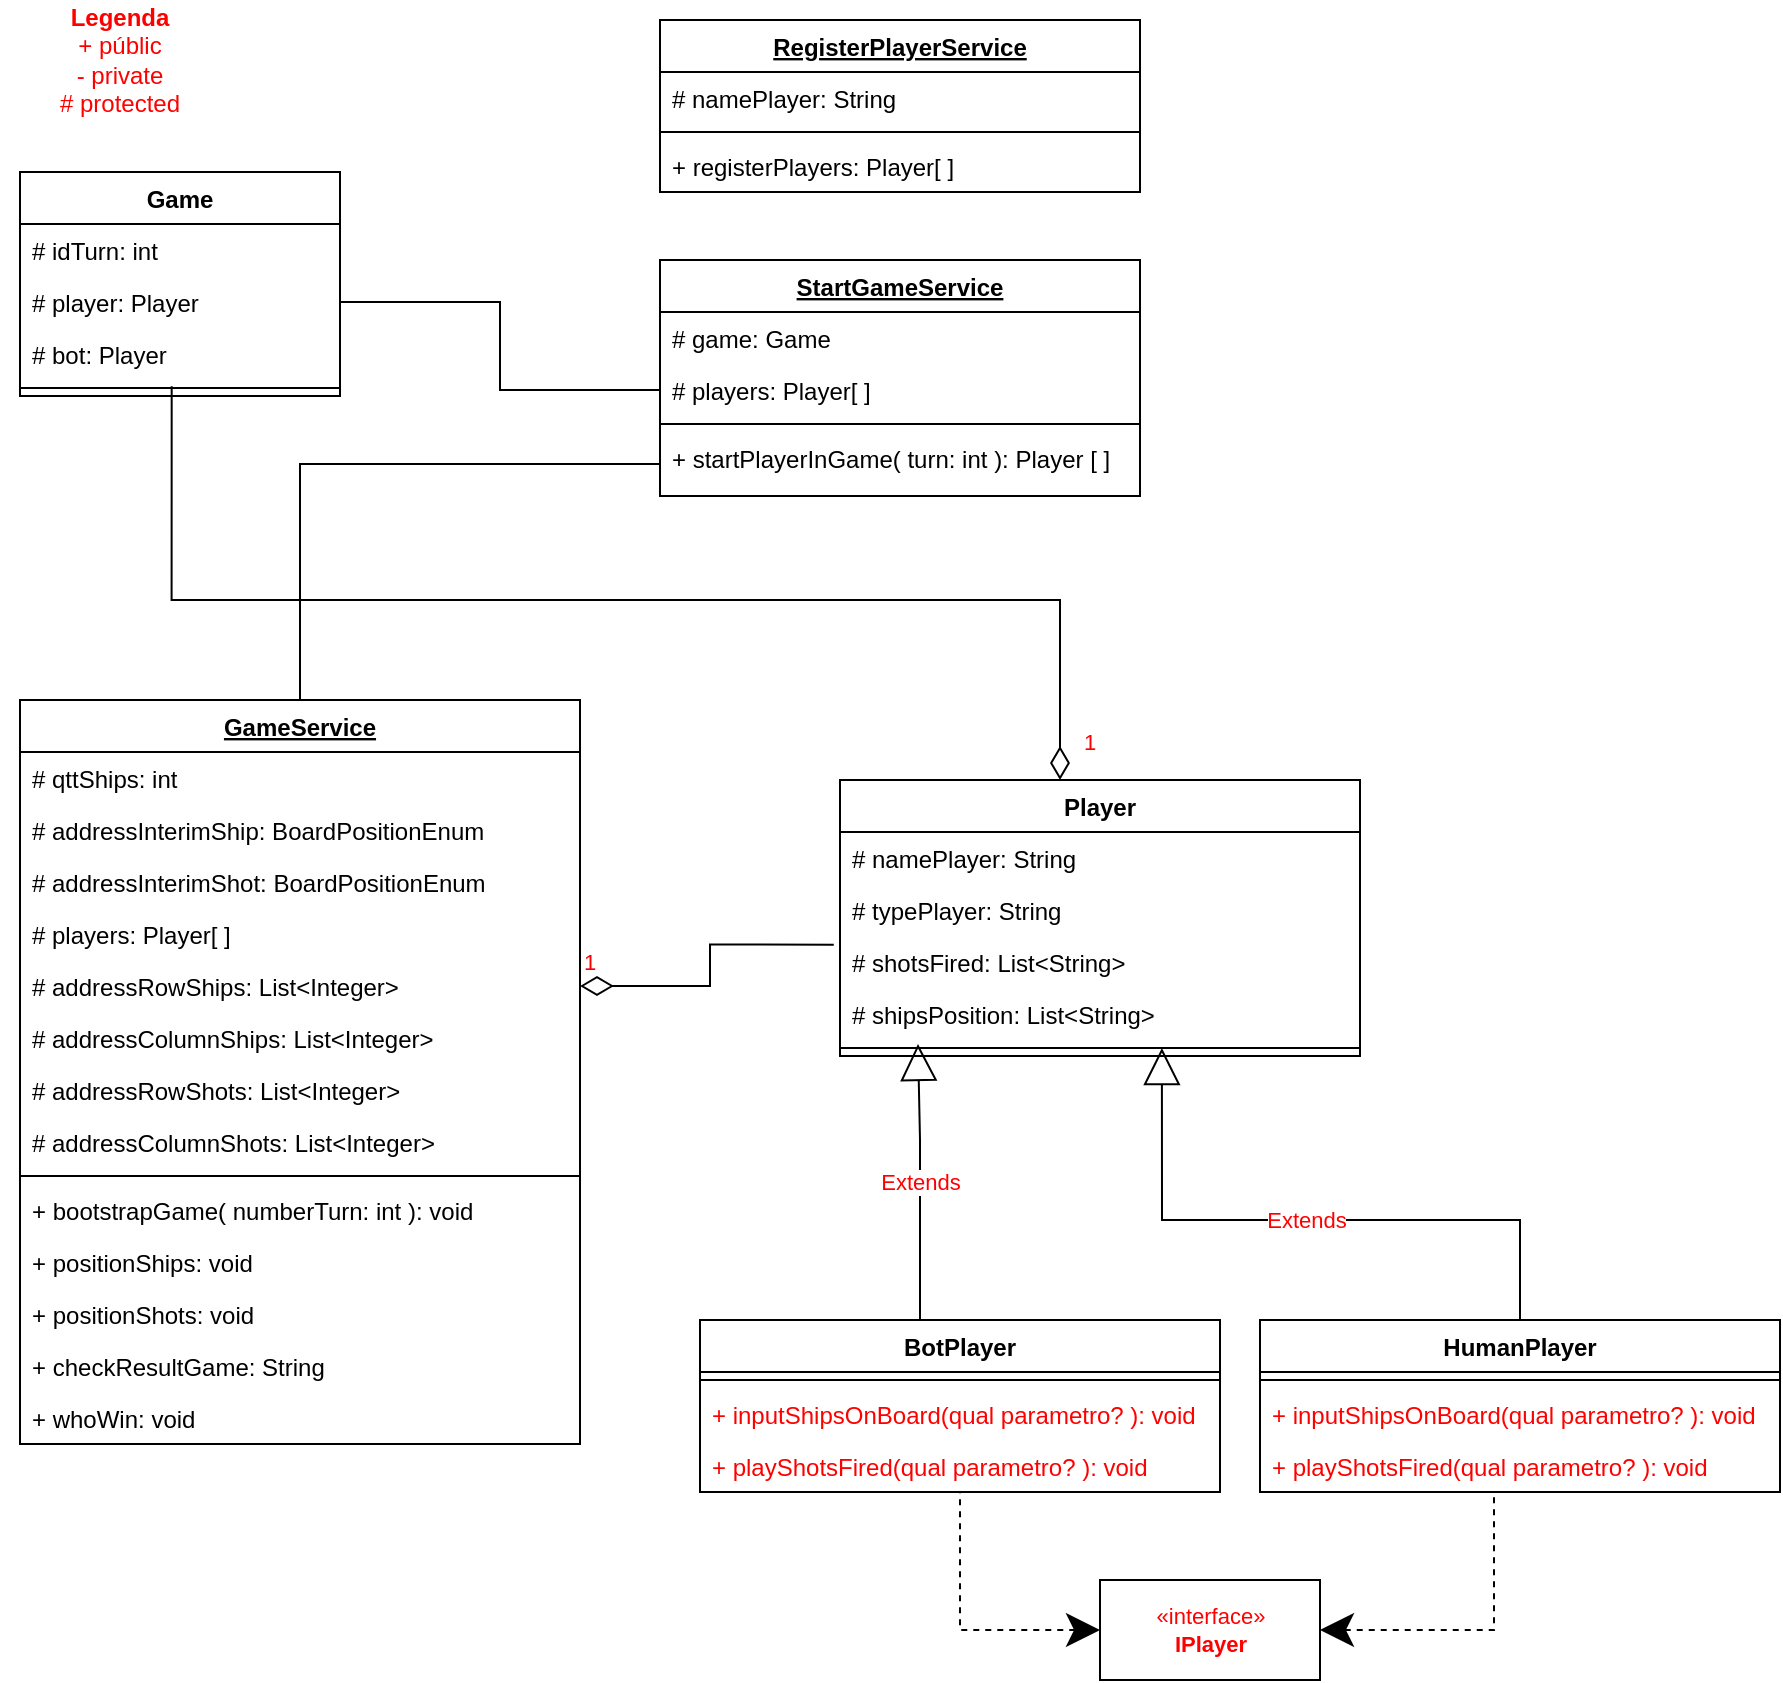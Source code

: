 <mxfile version="16.1.2" type="device"><diagram id="ycd4ctX9kyw6kvizNWLp" name="Página-1"><mxGraphModel dx="1673" dy="1018" grid="1" gridSize="10" guides="1" tooltips="1" connect="1" arrows="1" fold="1" page="1" pageScale="1" pageWidth="827" pageHeight="1169" math="0" shadow="0"><root><mxCell id="0"/><mxCell id="1" parent="0"/><mxCell id="KYhClxGfiz8mQCnDtK04-78" style="edgeStyle=orthogonalEdgeStyle;shape=connector;rounded=0;jumpStyle=none;orthogonalLoop=1;jettySize=auto;html=1;labelBackgroundColor=default;fontFamily=Helvetica;fontSize=11;fontColor=#FF0000;startArrow=none;startFill=0;endArrow=none;startSize=14;endSize=12;strokeColor=default;endFill=0;" edge="1" parent="1" source="KYhClxGfiz8mQCnDtK04-5" target="KYhClxGfiz8mQCnDtK04-36"><mxGeometry relative="1" as="geometry"/></mxCell><mxCell id="KYhClxGfiz8mQCnDtK04-5" value="GameService" style="swimlane;fontStyle=5;align=center;verticalAlign=top;childLayout=stackLayout;horizontal=1;startSize=26;horizontalStack=0;resizeParent=1;resizeParentMax=0;resizeLast=0;collapsible=1;marginBottom=0;" vertex="1" parent="1"><mxGeometry x="30" y="360" width="280" height="372" as="geometry"/></mxCell><mxCell id="KYhClxGfiz8mQCnDtK04-11" value="# qttShips: int" style="text;strokeColor=none;fillColor=none;align=left;verticalAlign=top;spacingLeft=4;spacingRight=4;overflow=hidden;rotatable=0;points=[[0,0.5],[1,0.5]];portConstraint=eastwest;fontColor=#000000;" vertex="1" parent="KYhClxGfiz8mQCnDtK04-5"><mxGeometry y="26" width="280" height="26" as="geometry"/></mxCell><mxCell id="KYhClxGfiz8mQCnDtK04-12" value="# addressInterimShip: BoardPositionEnum" style="text;strokeColor=none;fillColor=none;align=left;verticalAlign=top;spacingLeft=4;spacingRight=4;overflow=hidden;rotatable=0;points=[[0,0.5],[1,0.5]];portConstraint=eastwest;fontColor=#000000;" vertex="1" parent="KYhClxGfiz8mQCnDtK04-5"><mxGeometry y="52" width="280" height="26" as="geometry"/></mxCell><mxCell id="KYhClxGfiz8mQCnDtK04-13" value="# addressInterimShot: BoardPositionEnum" style="text;strokeColor=none;fillColor=none;align=left;verticalAlign=top;spacingLeft=4;spacingRight=4;overflow=hidden;rotatable=0;points=[[0,0.5],[1,0.5]];portConstraint=eastwest;fontColor=#000000;" vertex="1" parent="KYhClxGfiz8mQCnDtK04-5"><mxGeometry y="78" width="280" height="26" as="geometry"/></mxCell><mxCell id="KYhClxGfiz8mQCnDtK04-10" value="# players: Player[ ]&#10;" style="text;strokeColor=none;fillColor=none;align=left;verticalAlign=top;spacingLeft=4;spacingRight=4;overflow=hidden;rotatable=0;points=[[0,0.5],[1,0.5]];portConstraint=eastwest;fontColor=#000000;" vertex="1" parent="KYhClxGfiz8mQCnDtK04-5"><mxGeometry y="104" width="280" height="26" as="geometry"/></mxCell><mxCell id="KYhClxGfiz8mQCnDtK04-49" value="# addressRowShips: List&lt;Integer&gt;" style="text;strokeColor=none;fillColor=none;align=left;verticalAlign=top;spacingLeft=4;spacingRight=4;overflow=hidden;rotatable=0;points=[[0,0.5],[1,0.5]];portConstraint=eastwest;" vertex="1" parent="KYhClxGfiz8mQCnDtK04-5"><mxGeometry y="130" width="280" height="26" as="geometry"/></mxCell><mxCell id="KYhClxGfiz8mQCnDtK04-6" value="# addressColumnShips: List&lt;Integer&gt;" style="text;strokeColor=none;fillColor=none;align=left;verticalAlign=top;spacingLeft=4;spacingRight=4;overflow=hidden;rotatable=0;points=[[0,0.5],[1,0.5]];portConstraint=eastwest;" vertex="1" parent="KYhClxGfiz8mQCnDtK04-5"><mxGeometry y="156" width="280" height="26" as="geometry"/></mxCell><mxCell id="KYhClxGfiz8mQCnDtK04-14" value="# addressRowShots: List&lt;Integer&gt;" style="text;strokeColor=none;fillColor=none;align=left;verticalAlign=top;spacingLeft=4;spacingRight=4;overflow=hidden;rotatable=0;points=[[0,0.5],[1,0.5]];portConstraint=eastwest;fontColor=#000000;" vertex="1" parent="KYhClxGfiz8mQCnDtK04-5"><mxGeometry y="182" width="280" height="26" as="geometry"/></mxCell><mxCell id="KYhClxGfiz8mQCnDtK04-15" value="# addressColumnShots: List&lt;Integer&gt;" style="text;strokeColor=none;fillColor=none;align=left;verticalAlign=top;spacingLeft=4;spacingRight=4;overflow=hidden;rotatable=0;points=[[0,0.5],[1,0.5]];portConstraint=eastwest;fontColor=#000000;" vertex="1" parent="KYhClxGfiz8mQCnDtK04-5"><mxGeometry y="208" width="280" height="26" as="geometry"/></mxCell><mxCell id="KYhClxGfiz8mQCnDtK04-7" value="" style="line;strokeWidth=1;fillColor=none;align=left;verticalAlign=middle;spacingTop=-1;spacingLeft=3;spacingRight=3;rotatable=0;labelPosition=right;points=[];portConstraint=eastwest;" vertex="1" parent="KYhClxGfiz8mQCnDtK04-5"><mxGeometry y="234" width="280" height="8" as="geometry"/></mxCell><mxCell id="KYhClxGfiz8mQCnDtK04-8" value="+ bootstrapGame( numberTurn: int ): void" style="text;strokeColor=none;fillColor=none;align=left;verticalAlign=top;spacingLeft=4;spacingRight=4;overflow=hidden;rotatable=0;points=[[0,0.5],[1,0.5]];portConstraint=eastwest;" vertex="1" parent="KYhClxGfiz8mQCnDtK04-5"><mxGeometry y="242" width="280" height="26" as="geometry"/></mxCell><mxCell id="KYhClxGfiz8mQCnDtK04-16" value="+ positionShips: void" style="text;strokeColor=none;fillColor=none;align=left;verticalAlign=top;spacingLeft=4;spacingRight=4;overflow=hidden;rotatable=0;points=[[0,0.5],[1,0.5]];portConstraint=eastwest;fontColor=#000000;" vertex="1" parent="KYhClxGfiz8mQCnDtK04-5"><mxGeometry y="268" width="280" height="26" as="geometry"/></mxCell><mxCell id="KYhClxGfiz8mQCnDtK04-17" value="+ positionShots: void" style="text;strokeColor=none;fillColor=none;align=left;verticalAlign=top;spacingLeft=4;spacingRight=4;overflow=hidden;rotatable=0;points=[[0,0.5],[1,0.5]];portConstraint=eastwest;fontColor=#000000;" vertex="1" parent="KYhClxGfiz8mQCnDtK04-5"><mxGeometry y="294" width="280" height="26" as="geometry"/></mxCell><mxCell id="KYhClxGfiz8mQCnDtK04-18" value="+ checkResultGame: String" style="text;strokeColor=none;fillColor=none;align=left;verticalAlign=top;spacingLeft=4;spacingRight=4;overflow=hidden;rotatable=0;points=[[0,0.5],[1,0.5]];portConstraint=eastwest;fontColor=#000000;" vertex="1" parent="KYhClxGfiz8mQCnDtK04-5"><mxGeometry y="320" width="280" height="26" as="geometry"/></mxCell><mxCell id="KYhClxGfiz8mQCnDtK04-19" value="+ whoWin: void" style="text;strokeColor=none;fillColor=none;align=left;verticalAlign=top;spacingLeft=4;spacingRight=4;overflow=hidden;rotatable=0;points=[[0,0.5],[1,0.5]];portConstraint=eastwest;fontColor=#000000;" vertex="1" parent="KYhClxGfiz8mQCnDtK04-5"><mxGeometry y="346" width="280" height="26" as="geometry"/></mxCell><mxCell id="KYhClxGfiz8mQCnDtK04-9" value="&lt;font color=&quot;#ff0000&quot;&gt;&lt;b&gt;Legenda&lt;/b&gt;&lt;br&gt;+ públic&lt;br&gt;- private&lt;br&gt;# protected&lt;/font&gt;" style="text;html=1;strokeColor=none;fillColor=none;align=center;verticalAlign=middle;whiteSpace=wrap;rounded=0;" vertex="1" parent="1"><mxGeometry x="20" y="10" width="120" height="60" as="geometry"/></mxCell><mxCell id="KYhClxGfiz8mQCnDtK04-20" value="Game" style="swimlane;fontStyle=1;align=center;verticalAlign=top;childLayout=stackLayout;horizontal=1;startSize=26;horizontalStack=0;resizeParent=1;resizeParentMax=0;resizeLast=0;collapsible=1;marginBottom=0;fontColor=#000000;" vertex="1" parent="1"><mxGeometry x="30" y="96" width="160" height="112" as="geometry"/></mxCell><mxCell id="KYhClxGfiz8mQCnDtK04-21" value="# idTurn: int" style="text;strokeColor=none;fillColor=none;align=left;verticalAlign=top;spacingLeft=4;spacingRight=4;overflow=hidden;rotatable=0;points=[[0,0.5],[1,0.5]];portConstraint=eastwest;fontColor=#000000;" vertex="1" parent="KYhClxGfiz8mQCnDtK04-20"><mxGeometry y="26" width="160" height="26" as="geometry"/></mxCell><mxCell id="KYhClxGfiz8mQCnDtK04-24" value="# player: Player" style="text;strokeColor=none;fillColor=none;align=left;verticalAlign=top;spacingLeft=4;spacingRight=4;overflow=hidden;rotatable=0;points=[[0,0.5],[1,0.5]];portConstraint=eastwest;fontColor=#000000;" vertex="1" parent="KYhClxGfiz8mQCnDtK04-20"><mxGeometry y="52" width="160" height="26" as="geometry"/></mxCell><mxCell id="KYhClxGfiz8mQCnDtK04-25" value="# bot: Player" style="text;strokeColor=none;fillColor=none;align=left;verticalAlign=top;spacingLeft=4;spacingRight=4;overflow=hidden;rotatable=0;points=[[0,0.5],[1,0.5]];portConstraint=eastwest;fontColor=#000000;" vertex="1" parent="KYhClxGfiz8mQCnDtK04-20"><mxGeometry y="78" width="160" height="26" as="geometry"/></mxCell><mxCell id="KYhClxGfiz8mQCnDtK04-22" value="" style="line;strokeWidth=1;fillColor=none;align=left;verticalAlign=middle;spacingTop=-1;spacingLeft=3;spacingRight=3;rotatable=0;labelPosition=right;points=[];portConstraint=eastwest;fontColor=#000000;" vertex="1" parent="KYhClxGfiz8mQCnDtK04-20"><mxGeometry y="104" width="160" height="8" as="geometry"/></mxCell><mxCell id="KYhClxGfiz8mQCnDtK04-26" value="RegisterPlayerService" style="swimlane;fontStyle=5;align=center;verticalAlign=top;childLayout=stackLayout;horizontal=1;startSize=26;horizontalStack=0;resizeParent=1;resizeParentMax=0;resizeLast=0;collapsible=1;marginBottom=0;fontColor=#000000;" vertex="1" parent="1"><mxGeometry x="350" y="20" width="240" height="86" as="geometry"/></mxCell><mxCell id="KYhClxGfiz8mQCnDtK04-27" value="# namePlayer: String" style="text;strokeColor=none;fillColor=none;align=left;verticalAlign=top;spacingLeft=4;spacingRight=4;overflow=hidden;rotatable=0;points=[[0,0.5],[1,0.5]];portConstraint=eastwest;fontColor=#000000;" vertex="1" parent="KYhClxGfiz8mQCnDtK04-26"><mxGeometry y="26" width="240" height="26" as="geometry"/></mxCell><mxCell id="KYhClxGfiz8mQCnDtK04-28" value="" style="line;strokeWidth=1;fillColor=none;align=left;verticalAlign=middle;spacingTop=-1;spacingLeft=3;spacingRight=3;rotatable=0;labelPosition=right;points=[];portConstraint=eastwest;fontColor=#000000;" vertex="1" parent="KYhClxGfiz8mQCnDtK04-26"><mxGeometry y="52" width="240" height="8" as="geometry"/></mxCell><mxCell id="KYhClxGfiz8mQCnDtK04-29" value="+ registerPlayers: Player[ ]" style="text;strokeColor=none;fillColor=none;align=left;verticalAlign=top;spacingLeft=4;spacingRight=4;overflow=hidden;rotatable=0;points=[[0,0.5],[1,0.5]];portConstraint=eastwest;fontColor=#000000;" vertex="1" parent="KYhClxGfiz8mQCnDtK04-26"><mxGeometry y="60" width="240" height="26" as="geometry"/></mxCell><mxCell id="KYhClxGfiz8mQCnDtK04-33" value="StartGameService" style="swimlane;fontStyle=5;align=center;verticalAlign=top;childLayout=stackLayout;horizontal=1;startSize=26;horizontalStack=0;resizeParent=1;resizeParentMax=0;resizeLast=0;collapsible=1;marginBottom=0;fontColor=#000000;" vertex="1" parent="1"><mxGeometry x="350" y="140" width="240" height="118" as="geometry"/></mxCell><mxCell id="KYhClxGfiz8mQCnDtK04-34" value="# game: Game" style="text;strokeColor=none;fillColor=none;align=left;verticalAlign=top;spacingLeft=4;spacingRight=4;overflow=hidden;rotatable=0;points=[[0,0.5],[1,0.5]];portConstraint=eastwest;fontColor=#000000;" vertex="1" parent="KYhClxGfiz8mQCnDtK04-33"><mxGeometry y="26" width="240" height="26" as="geometry"/></mxCell><mxCell id="KYhClxGfiz8mQCnDtK04-40" value="# players: Player[ ]" style="text;strokeColor=none;fillColor=none;align=left;verticalAlign=top;spacingLeft=4;spacingRight=4;overflow=hidden;rotatable=0;points=[[0,0.5],[1,0.5]];portConstraint=eastwest;fontColor=#000000;" vertex="1" parent="KYhClxGfiz8mQCnDtK04-33"><mxGeometry y="52" width="240" height="26" as="geometry"/></mxCell><mxCell id="KYhClxGfiz8mQCnDtK04-35" value="" style="line;strokeWidth=1;fillColor=none;align=left;verticalAlign=middle;spacingTop=-1;spacingLeft=3;spacingRight=3;rotatable=0;labelPosition=right;points=[];portConstraint=eastwest;fontColor=#000000;" vertex="1" parent="KYhClxGfiz8mQCnDtK04-33"><mxGeometry y="78" width="240" height="8" as="geometry"/></mxCell><mxCell id="KYhClxGfiz8mQCnDtK04-36" value="+ startPlayerInGame( turn: int ): Player [ ]" style="text;strokeColor=none;fillColor=none;align=left;verticalAlign=top;spacingLeft=4;spacingRight=4;overflow=hidden;rotatable=0;points=[[0,0.5],[1,0.5]];portConstraint=eastwest;fontColor=#000000;" vertex="1" parent="KYhClxGfiz8mQCnDtK04-33"><mxGeometry y="86" width="240" height="32" as="geometry"/></mxCell><mxCell id="KYhClxGfiz8mQCnDtK04-42" value="Player" style="swimlane;fontStyle=1;align=center;verticalAlign=top;childLayout=stackLayout;horizontal=1;startSize=26;horizontalStack=0;resizeParent=1;resizeParentMax=0;resizeLast=0;collapsible=1;marginBottom=0;fontColor=#000000;" vertex="1" parent="1"><mxGeometry x="440" y="400" width="260" height="138" as="geometry"/></mxCell><mxCell id="KYhClxGfiz8mQCnDtK04-46" value="# namePlayer: String" style="text;strokeColor=none;fillColor=none;align=left;verticalAlign=top;spacingLeft=4;spacingRight=4;overflow=hidden;rotatable=0;points=[[0,0.5],[1,0.5]];portConstraint=eastwest;fontColor=#000000;" vertex="1" parent="KYhClxGfiz8mQCnDtK04-42"><mxGeometry y="26" width="260" height="26" as="geometry"/></mxCell><mxCell id="KYhClxGfiz8mQCnDtK04-47" value="# typePlayer: String" style="text;strokeColor=none;fillColor=none;align=left;verticalAlign=top;spacingLeft=4;spacingRight=4;overflow=hidden;rotatable=0;points=[[0,0.5],[1,0.5]];portConstraint=eastwest;fontColor=#000000;" vertex="1" parent="KYhClxGfiz8mQCnDtK04-42"><mxGeometry y="52" width="260" height="26" as="geometry"/></mxCell><mxCell id="KYhClxGfiz8mQCnDtK04-48" value="# shotsFired: List&lt;String&gt;" style="text;strokeColor=none;fillColor=none;align=left;verticalAlign=top;spacingLeft=4;spacingRight=4;overflow=hidden;rotatable=0;points=[[0,0.5],[1,0.5]];portConstraint=eastwest;fontColor=#000000;" vertex="1" parent="KYhClxGfiz8mQCnDtK04-42"><mxGeometry y="78" width="260" height="26" as="geometry"/></mxCell><mxCell id="KYhClxGfiz8mQCnDtK04-43" value="# shipsPosition: List&lt;String&gt;" style="text;strokeColor=none;fillColor=none;align=left;verticalAlign=top;spacingLeft=4;spacingRight=4;overflow=hidden;rotatable=0;points=[[0,0.5],[1,0.5]];portConstraint=eastwest;fontColor=#000000;" vertex="1" parent="KYhClxGfiz8mQCnDtK04-42"><mxGeometry y="104" width="260" height="26" as="geometry"/></mxCell><mxCell id="KYhClxGfiz8mQCnDtK04-44" value="" style="line;strokeWidth=1;fillColor=none;align=left;verticalAlign=middle;spacingTop=-1;spacingLeft=3;spacingRight=3;rotatable=0;labelPosition=right;points=[];portConstraint=eastwest;fontColor=#000000;" vertex="1" parent="KYhClxGfiz8mQCnDtK04-42"><mxGeometry y="130" width="260" height="8" as="geometry"/></mxCell><mxCell id="KYhClxGfiz8mQCnDtK04-52" value="BotPlayer" style="swimlane;fontStyle=1;align=center;verticalAlign=top;childLayout=stackLayout;horizontal=1;startSize=26;horizontalStack=0;resizeParent=1;resizeParentMax=0;resizeLast=0;collapsible=1;marginBottom=0;fontColor=#000000;" vertex="1" parent="1"><mxGeometry x="370" y="670" width="260" height="86" as="geometry"/></mxCell><mxCell id="KYhClxGfiz8mQCnDtK04-57" value="" style="line;strokeWidth=1;fillColor=none;align=left;verticalAlign=middle;spacingTop=-1;spacingLeft=3;spacingRight=3;rotatable=0;labelPosition=right;points=[];portConstraint=eastwest;fontColor=#000000;" vertex="1" parent="KYhClxGfiz8mQCnDtK04-52"><mxGeometry y="26" width="260" height="8" as="geometry"/></mxCell><mxCell id="KYhClxGfiz8mQCnDtK04-58" value="+ inputShipsOnBoard(qual parametro? ): void" style="text;strokeColor=none;fillColor=none;align=left;verticalAlign=top;spacingLeft=4;spacingRight=4;overflow=hidden;rotatable=0;points=[[0,0.5],[1,0.5]];portConstraint=eastwest;fontColor=#FF0000;" vertex="1" parent="KYhClxGfiz8mQCnDtK04-52"><mxGeometry y="34" width="260" height="26" as="geometry"/></mxCell><mxCell id="KYhClxGfiz8mQCnDtK04-59" value="+ playShotsFired(qual parametro? ): void" style="text;strokeColor=none;fillColor=none;align=left;verticalAlign=top;spacingLeft=4;spacingRight=4;overflow=hidden;rotatable=0;points=[[0,0.5],[1,0.5]];portConstraint=eastwest;fontColor=#FF0000;" vertex="1" parent="KYhClxGfiz8mQCnDtK04-52"><mxGeometry y="60" width="260" height="26" as="geometry"/></mxCell><mxCell id="KYhClxGfiz8mQCnDtK04-60" value="Extends" style="endArrow=block;endSize=16;endFill=0;html=1;rounded=0;fontColor=#FF0000;entryX=0.15;entryY=1.076;entryDx=0;entryDy=0;entryPerimeter=0;" edge="1" parent="1" target="KYhClxGfiz8mQCnDtK04-43"><mxGeometry width="160" relative="1" as="geometry"><mxPoint x="480" y="670" as="sourcePoint"/><mxPoint x="563" y="547" as="targetPoint"/><Array as="points"><mxPoint x="480" y="580"/></Array></mxGeometry></mxCell><mxCell id="KYhClxGfiz8mQCnDtK04-67" value="1" style="endArrow=none;html=1;endSize=12;startArrow=diamondThin;startSize=14;startFill=0;edgeStyle=orthogonalEdgeStyle;align=left;verticalAlign=bottom;rounded=0;fontColor=#FF0000;jumpStyle=none;entryX=0.474;entryY=0.397;entryDx=0;entryDy=0;entryPerimeter=0;endFill=0;" edge="1" parent="1" target="KYhClxGfiz8mQCnDtK04-22"><mxGeometry x="-0.969" y="-10" relative="1" as="geometry"><mxPoint x="550" y="400" as="sourcePoint"/><mxPoint x="110" y="220" as="targetPoint"/><Array as="points"><mxPoint x="550" y="310"/><mxPoint x="106" y="310"/></Array><mxPoint as="offset"/></mxGeometry></mxCell><mxCell id="KYhClxGfiz8mQCnDtK04-68" value="1" style="endArrow=none;html=1;endSize=12;startArrow=diamondThin;startSize=14;startFill=0;edgeStyle=orthogonalEdgeStyle;align=left;verticalAlign=bottom;rounded=0;labelBackgroundColor=default;fontFamily=Helvetica;fontSize=11;fontColor=#FF0000;strokeColor=default;shape=connector;jumpStyle=none;entryX=-0.012;entryY=0.166;entryDx=0;entryDy=0;entryPerimeter=0;exitX=1;exitY=0.5;exitDx=0;exitDy=0;endFill=0;" edge="1" parent="1" source="KYhClxGfiz8mQCnDtK04-49" target="KYhClxGfiz8mQCnDtK04-48"><mxGeometry x="-1" y="3" relative="1" as="geometry"><mxPoint x="210" y="530" as="sourcePoint"/><mxPoint x="370" y="530" as="targetPoint"/></mxGeometry></mxCell><mxCell id="KYhClxGfiz8mQCnDtK04-69" value="HumanPlayer" style="swimlane;fontStyle=1;align=center;verticalAlign=top;childLayout=stackLayout;horizontal=1;startSize=26;horizontalStack=0;resizeParent=1;resizeParentMax=0;resizeLast=0;collapsible=1;marginBottom=0;fontColor=#000000;" vertex="1" parent="1"><mxGeometry x="650" y="670" width="260" height="86" as="geometry"/></mxCell><mxCell id="KYhClxGfiz8mQCnDtK04-70" value="" style="line;strokeWidth=1;fillColor=none;align=left;verticalAlign=middle;spacingTop=-1;spacingLeft=3;spacingRight=3;rotatable=0;labelPosition=right;points=[];portConstraint=eastwest;fontColor=#000000;" vertex="1" parent="KYhClxGfiz8mQCnDtK04-69"><mxGeometry y="26" width="260" height="8" as="geometry"/></mxCell><mxCell id="KYhClxGfiz8mQCnDtK04-71" value="+ inputShipsOnBoard(qual parametro? ): void" style="text;strokeColor=none;fillColor=none;align=left;verticalAlign=top;spacingLeft=4;spacingRight=4;overflow=hidden;rotatable=0;points=[[0,0.5],[1,0.5]];portConstraint=eastwest;fontColor=#FF0000;" vertex="1" parent="KYhClxGfiz8mQCnDtK04-69"><mxGeometry y="34" width="260" height="26" as="geometry"/></mxCell><mxCell id="KYhClxGfiz8mQCnDtK04-72" value="+ playShotsFired(qual parametro? ): void" style="text;strokeColor=none;fillColor=none;align=left;verticalAlign=top;spacingLeft=4;spacingRight=4;overflow=hidden;rotatable=0;points=[[0,0.5],[1,0.5]];portConstraint=eastwest;fontColor=#FF0000;" vertex="1" parent="KYhClxGfiz8mQCnDtK04-69"><mxGeometry y="60" width="260" height="26" as="geometry"/></mxCell><mxCell id="KYhClxGfiz8mQCnDtK04-73" value="Extends" style="endArrow=block;endSize=16;endFill=0;html=1;rounded=0;labelBackgroundColor=default;fontFamily=Helvetica;fontSize=11;fontColor=#FF0000;strokeColor=default;shape=connector;jumpStyle=none;entryX=0.619;entryY=0.5;entryDx=0;entryDy=0;entryPerimeter=0;exitX=0.5;exitY=0;exitDx=0;exitDy=0;" edge="1" parent="1" source="KYhClxGfiz8mQCnDtK04-69" target="KYhClxGfiz8mQCnDtK04-44"><mxGeometry width="160" relative="1" as="geometry"><mxPoint x="500" y="690" as="sourcePoint"/><mxPoint x="660" y="690" as="targetPoint"/><Array as="points"><mxPoint x="780" y="620"/><mxPoint x="720" y="620"/><mxPoint x="601" y="620"/></Array></mxGeometry></mxCell><mxCell id="KYhClxGfiz8mQCnDtK04-76" style="edgeStyle=orthogonalEdgeStyle;shape=connector;rounded=0;jumpStyle=none;orthogonalLoop=1;jettySize=auto;html=1;labelBackgroundColor=default;fontFamily=Helvetica;fontSize=11;fontColor=#FF0000;startArrow=classic;startFill=1;endArrow=none;startSize=14;endSize=12;strokeColor=default;dashed=1;endFill=0;" edge="1" parent="1" source="KYhClxGfiz8mQCnDtK04-74" target="KYhClxGfiz8mQCnDtK04-59"><mxGeometry relative="1" as="geometry"><Array as="points"><mxPoint x="500" y="825"/></Array></mxGeometry></mxCell><mxCell id="KYhClxGfiz8mQCnDtK04-77" style="edgeStyle=orthogonalEdgeStyle;shape=connector;rounded=0;jumpStyle=none;orthogonalLoop=1;jettySize=auto;html=1;entryX=0.45;entryY=1.038;entryDx=0;entryDy=0;entryPerimeter=0;labelBackgroundColor=default;fontFamily=Helvetica;fontSize=11;fontColor=#FF0000;startArrow=classic;startFill=1;endArrow=none;startSize=14;endSize=12;strokeColor=default;exitX=1;exitY=0.5;exitDx=0;exitDy=0;dashed=1;endFill=0;" edge="1" parent="1" source="KYhClxGfiz8mQCnDtK04-74" target="KYhClxGfiz8mQCnDtK04-72"><mxGeometry relative="1" as="geometry"/></mxCell><mxCell id="KYhClxGfiz8mQCnDtK04-74" value="«interface»&lt;br&gt;&lt;b&gt;IPlayer&lt;/b&gt;" style="html=1;fontFamily=Helvetica;fontSize=11;fontColor=#FF0000;" vertex="1" parent="1"><mxGeometry x="570" y="800" width="110" height="50" as="geometry"/></mxCell><mxCell id="KYhClxGfiz8mQCnDtK04-79" style="edgeStyle=orthogonalEdgeStyle;shape=connector;rounded=0;jumpStyle=none;orthogonalLoop=1;jettySize=auto;html=1;entryX=0;entryY=0.5;entryDx=0;entryDy=0;labelBackgroundColor=default;fontFamily=Helvetica;fontSize=11;fontColor=#FF0000;startArrow=none;startFill=0;endArrow=none;endFill=0;startSize=14;endSize=12;strokeColor=default;" edge="1" parent="1" source="KYhClxGfiz8mQCnDtK04-24" target="KYhClxGfiz8mQCnDtK04-40"><mxGeometry relative="1" as="geometry"/></mxCell></root></mxGraphModel></diagram></mxfile>